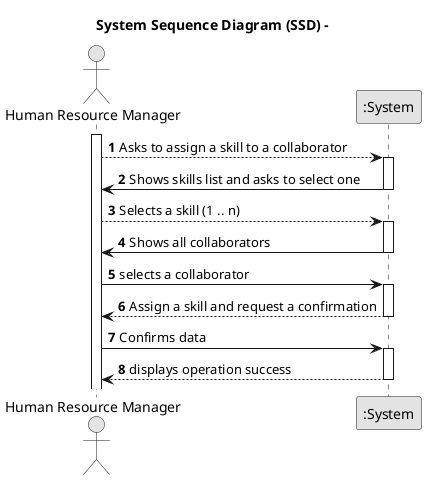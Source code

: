 @startuml
skinparam monochrome true
skinparam packageStyle rectangle
skinparam shadowing false

title System Sequence Diagram (SSD) -

autonumber

actor "Human Resource Manager" as Employee
participant ":System" as System

activate Employee

   Employee --> System : Asks to assign a skill to a collaborator
       activate System

    System -> Employee : Shows skills list and asks to select one
    deactivate System

        Employee --> System : Selects a skill (1 .. n)
    activate System

    System -> Employee : Shows all collaborators
    deactivate System


    Employee -> System : selects a collaborator
    activate System

        System --> Employee : Assign a skill and request a confirmation
    deactivate System

    Employee -> System : Confirms data
    activate System

        System --> Employee : displays operation success
    deactivate System

@enduml